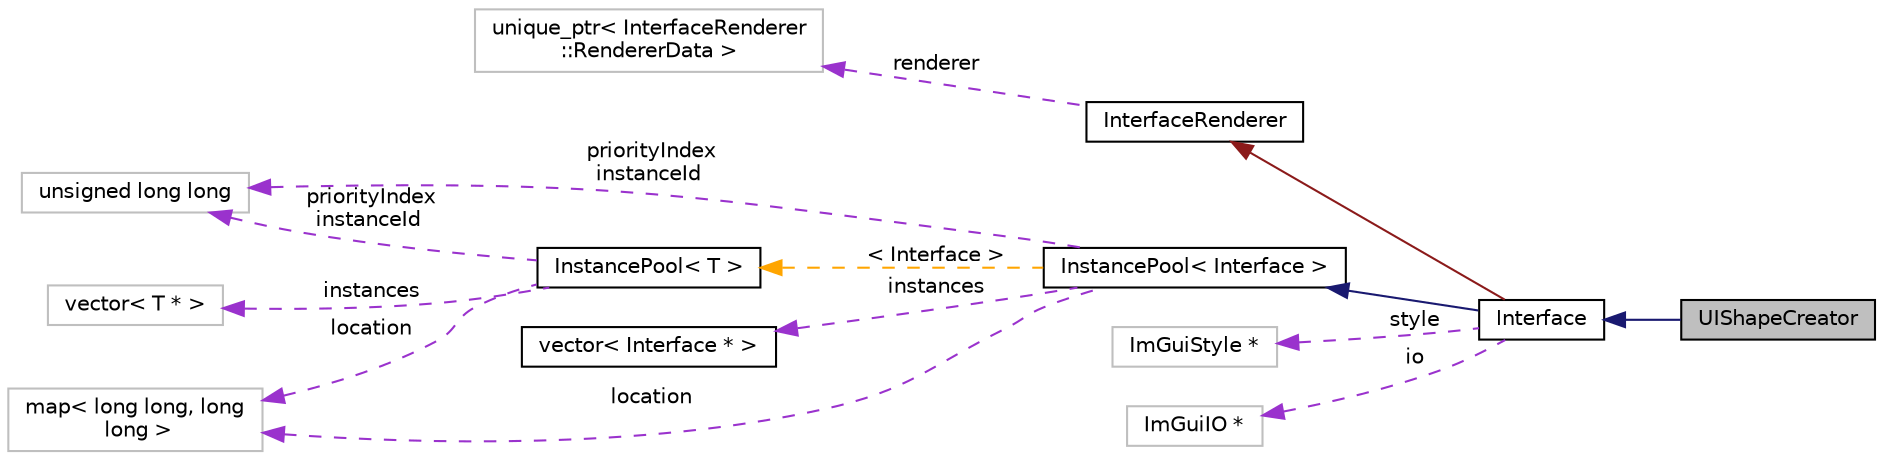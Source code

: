 digraph "UIShapeCreator"
{
 // INTERACTIVE_SVG=YES
 // LATEX_PDF_SIZE
  edge [fontname="Helvetica",fontsize="10",labelfontname="Helvetica",labelfontsize="10"];
  node [fontname="Helvetica",fontsize="10",shape=record];
  rankdir="LR";
  Node1 [label="UIShapeCreator",height=0.2,width=0.4,color="black", fillcolor="grey75", style="filled", fontcolor="black",tooltip=" "];
  Node2 -> Node1 [dir="back",color="midnightblue",fontsize="10",style="solid",fontname="Helvetica"];
  Node2 [label="Interface",height=0.2,width=0.4,color="black", fillcolor="white", style="filled",URL="$class_interface.html",tooltip="Interface code in the Draw method is meant to be implemented by all inheriting classes...."];
  Node3 -> Node2 [dir="back",color="firebrick4",fontsize="10",style="solid",fontname="Helvetica"];
  Node3 [label="InterfaceRenderer",height=0.2,width=0.4,color="black", fillcolor="white", style="filled",URL="$class_interface_renderer.html",tooltip="Main class to implement custom interfaces setups IMGUI to render in the current context"];
  Node4 -> Node3 [dir="back",color="darkorchid3",fontsize="10",style="dashed",label=" renderer" ,fontname="Helvetica"];
  Node4 [label="unique_ptr\< InterfaceRenderer\l::RendererData \>",height=0.2,width=0.4,color="grey75", fillcolor="white", style="filled",tooltip=" "];
  Node5 -> Node2 [dir="back",color="midnightblue",fontsize="10",style="solid",fontname="Helvetica"];
  Node5 [label="InstancePool\< Interface \>",height=0.2,width=0.4,color="black", fillcolor="white", style="filled",URL="$class_instance_pool.html",tooltip=" "];
  Node6 -> Node5 [dir="back",color="darkorchid3",fontsize="10",style="dashed",label=" instances" ,fontname="Helvetica"];
  Node6 [label="vector\< Interface * \>",height=0.2,width=0.4,color="black", fillcolor="white", style="filled",URL="$classstatic_01std_1_1vector_3_01_interface_01_5_01_4.html",tooltip=" "];
  Node7 -> Node5 [dir="back",color="darkorchid3",fontsize="10",style="dashed",label=" priorityIndex\ninstanceId" ,fontname="Helvetica"];
  Node7 [label="unsigned long long",height=0.2,width=0.4,color="grey75", fillcolor="white", style="filled",tooltip=" "];
  Node8 -> Node5 [dir="back",color="darkorchid3",fontsize="10",style="dashed",label=" location" ,fontname="Helvetica"];
  Node8 [label="map\< long long, long\l long \>",height=0.2,width=0.4,color="grey75", fillcolor="white", style="filled",tooltip=" "];
  Node9 -> Node5 [dir="back",color="orange",fontsize="10",style="dashed",label=" \< Interface \>" ,fontname="Helvetica"];
  Node9 [label="InstancePool\< T \>",height=0.2,width=0.4,color="black", fillcolor="white", style="filled",URL="$class_instance_pool.html",tooltip="Stores all instaces of the inheriting class"];
  Node7 -> Node9 [dir="back",color="darkorchid3",fontsize="10",style="dashed",label=" priorityIndex\ninstanceId" ,fontname="Helvetica"];
  Node8 -> Node9 [dir="back",color="darkorchid3",fontsize="10",style="dashed",label=" location" ,fontname="Helvetica"];
  Node10 -> Node9 [dir="back",color="darkorchid3",fontsize="10",style="dashed",label=" instances" ,fontname="Helvetica"];
  Node10 [label="vector\< T * \>",height=0.2,width=0.4,color="grey75", fillcolor="white", style="filled",tooltip=" "];
  Node11 -> Node2 [dir="back",color="darkorchid3",fontsize="10",style="dashed",label=" style" ,fontname="Helvetica"];
  Node11 [label="ImGuiStyle *",height=0.2,width=0.4,color="grey75", fillcolor="white", style="filled",tooltip=" "];
  Node12 -> Node2 [dir="back",color="darkorchid3",fontsize="10",style="dashed",label=" io" ,fontname="Helvetica"];
  Node12 [label="ImGuiIO *",height=0.2,width=0.4,color="grey75", fillcolor="white", style="filled",tooltip=" "];
}
